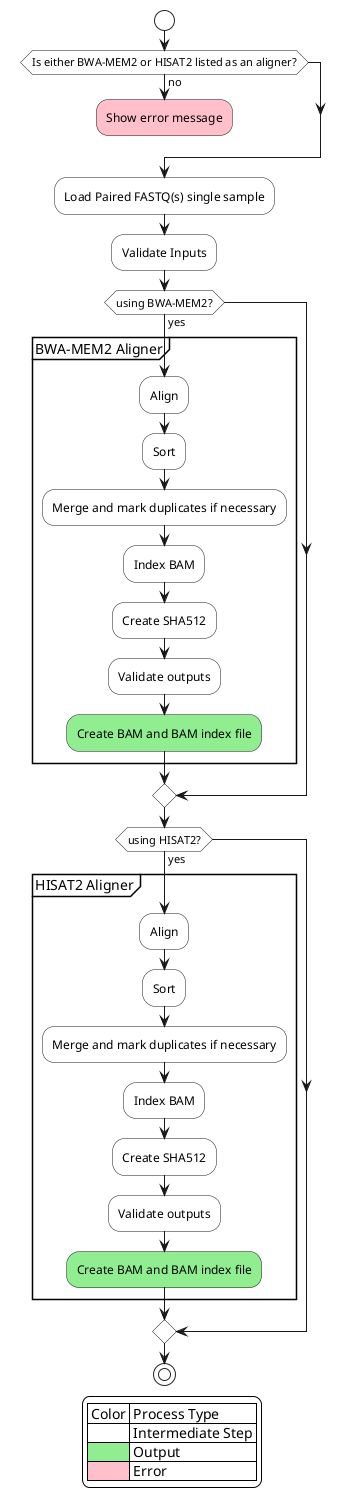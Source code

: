 @startuml
<style>
activityDiagram {
    BackgroundColor #FFFFFF
    BorderColor #000000
    FontColor #000
    }
</style>
start
if (Is either BWA-MEM2 or HISAT2 listed as an aligner?) then (no)
    #pink :Show error message;
    detach 
endif
:Load Paired FASTQ(s) single sample;
:Validate Inputs;
if (using BWA-MEM2?) then (yes)
    group BWA-MEM2 Aligner
    :Align;
    :Sort;
    :Merge and mark duplicates if necessary;
    :Index BAM;
    :Create SHA512;
    :Validate outputs;
    #lightgreen :Create BAM and BAM index file;
    end group
endif

if (using HISAT2?) then (yes)
    group HISAT2 Aligner
    :Align;
    :Sort;
    :Merge and mark duplicates if necessary;
    :Index BAM;
    :Create SHA512;
    :Validate outputs;
    #lightgreen :Create BAM and BAM index file;
    end group
endif
legend
    | Color | Process Type |
    | <#White> | Intermediate Step |
    | <#LightGreen> | Output |
    | <#pink> | Error |
endlegend
stop
@enduml
